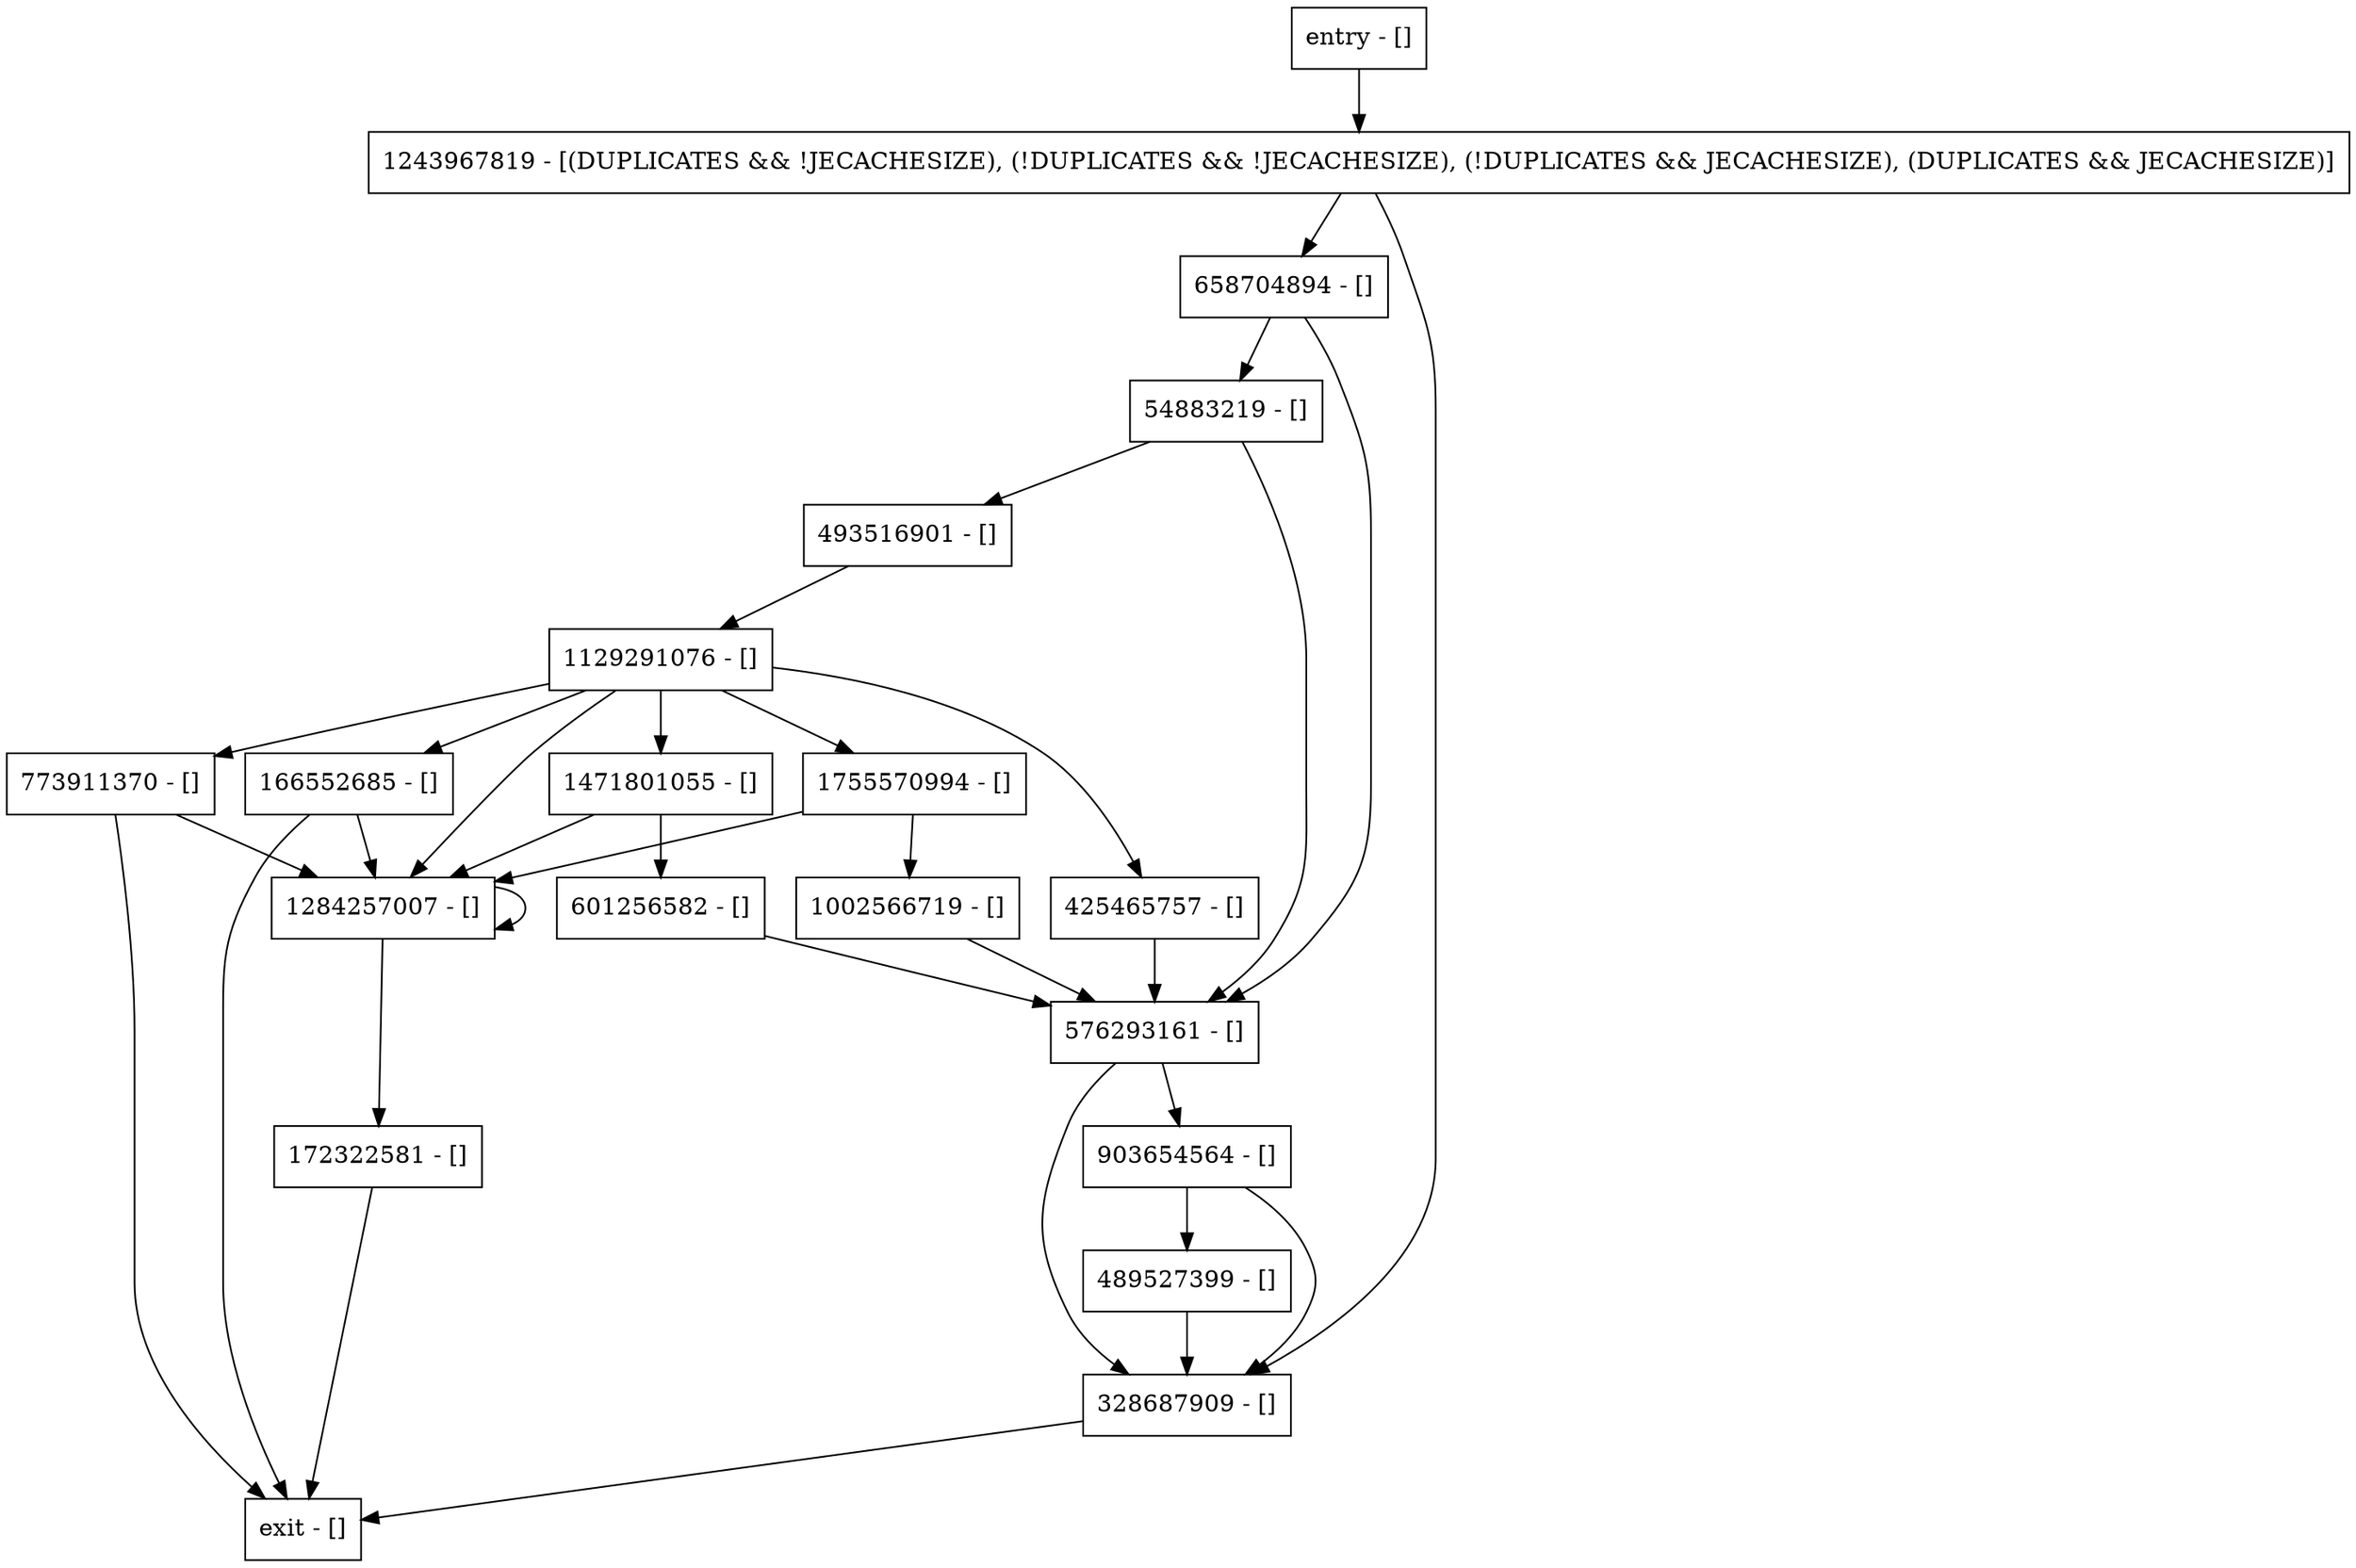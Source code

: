 digraph handleClosed {
node [shape=record];
903654564 [label="903654564 - []"];
425465757 [label="425465757 - []"];
1471801055 [label="1471801055 - []"];
773911370 [label="773911370 - []"];
328687909 [label="328687909 - []"];
1284257007 [label="1284257007 - []"];
493516901 [label="493516901 - []"];
166552685 [label="166552685 - []"];
entry [label="entry - []"];
exit [label="exit - []"];
658704894 [label="658704894 - []"];
1755570994 [label="1755570994 - []"];
172322581 [label="172322581 - []"];
1243967819 [label="1243967819 - [(DUPLICATES && !JECACHESIZE), (!DUPLICATES && !JECACHESIZE), (!DUPLICATES && JECACHESIZE), (DUPLICATES && JECACHESIZE)]"];
54883219 [label="54883219 - []"];
489527399 [label="489527399 - []"];
601256582 [label="601256582 - []"];
1002566719 [label="1002566719 - []"];
576293161 [label="576293161 - []"];
1129291076 [label="1129291076 - []"];
entry;
exit;
903654564 -> 489527399;
903654564 -> 328687909;
425465757 -> 576293161;
1471801055 -> 1284257007;
1471801055 -> 601256582;
773911370 -> exit;
773911370 -> 1284257007;
328687909 -> exit;
1284257007 -> 172322581;
1284257007 -> 1284257007;
493516901 -> 1129291076;
166552685 -> exit;
166552685 -> 1284257007;
entry -> 1243967819;
658704894 -> 54883219;
658704894 -> 576293161;
1755570994 -> 1284257007;
1755570994 -> 1002566719;
172322581 -> exit;
1243967819 -> 658704894;
1243967819 -> 328687909;
54883219 -> 493516901;
54883219 -> 576293161;
489527399 -> 328687909;
601256582 -> 576293161;
1002566719 -> 576293161;
576293161 -> 903654564;
576293161 -> 328687909;
1129291076 -> 425465757;
1129291076 -> 1755570994;
1129291076 -> 1471801055;
1129291076 -> 773911370;
1129291076 -> 1284257007;
1129291076 -> 166552685;
}
